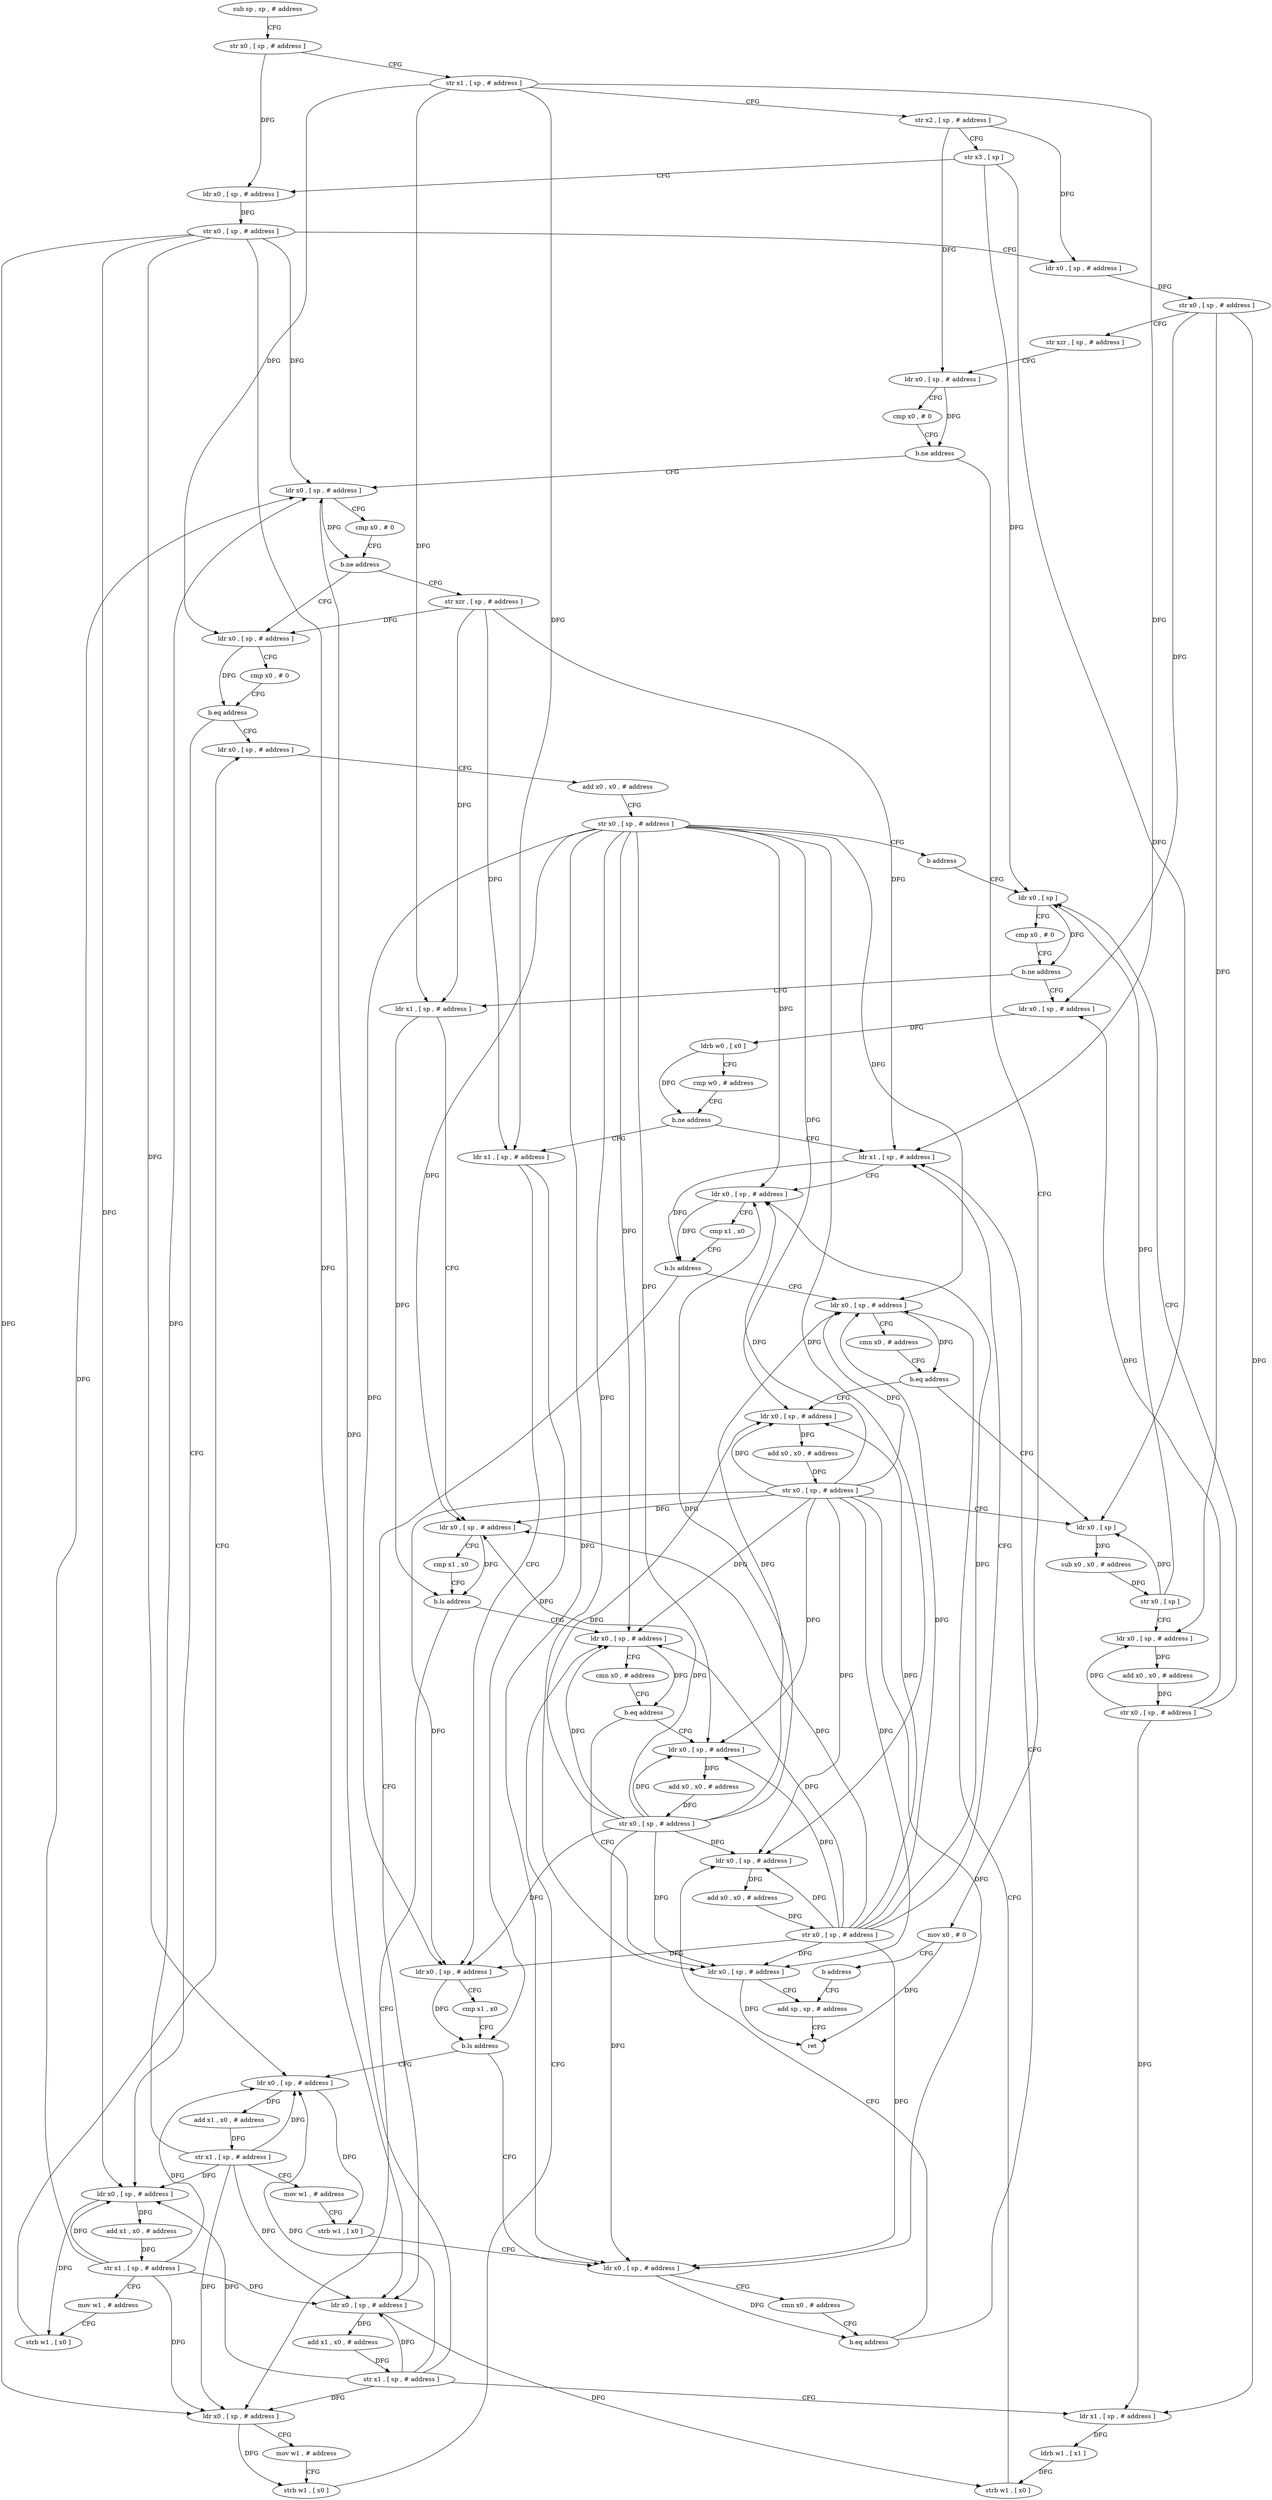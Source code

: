 digraph "func" {
"4351768" [label = "sub sp , sp , # address" ]
"4351772" [label = "str x0 , [ sp , # address ]" ]
"4351776" [label = "str x1 , [ sp , # address ]" ]
"4351780" [label = "str x2 , [ sp , # address ]" ]
"4351784" [label = "str x3 , [ sp ]" ]
"4351788" [label = "ldr x0 , [ sp , # address ]" ]
"4351792" [label = "str x0 , [ sp , # address ]" ]
"4351796" [label = "ldr x0 , [ sp , # address ]" ]
"4351800" [label = "str x0 , [ sp , # address ]" ]
"4351804" [label = "str xzr , [ sp , # address ]" ]
"4351808" [label = "ldr x0 , [ sp , # address ]" ]
"4351812" [label = "cmp x0 , # 0" ]
"4351816" [label = "b.ne address" ]
"4351828" [label = "ldr x0 , [ sp , # address ]" ]
"4351820" [label = "mov x0 , # 0" ]
"4351832" [label = "cmp x0 , # 0" ]
"4351836" [label = "b.ne address" ]
"4351844" [label = "ldr x0 , [ sp , # address ]" ]
"4351840" [label = "str xzr , [ sp , # address ]" ]
"4351824" [label = "b address" ]
"4352124" [label = "add sp , sp , # address" ]
"4351848" [label = "cmp x0 , # 0" ]
"4351852" [label = "b.eq address" ]
"4351876" [label = "ldr x0 , [ sp , # address ]" ]
"4351856" [label = "ldr x0 , [ sp , # address ]" ]
"4352128" [label = "ret" ]
"4351880" [label = "add x0 , x0 , # address" ]
"4351884" [label = "str x0 , [ sp , # address ]" ]
"4351888" [label = "b address" ]
"4352056" [label = "ldr x0 , [ sp ]" ]
"4351860" [label = "add x1 , x0 , # address" ]
"4351864" [label = "str x1 , [ sp , # address ]" ]
"4351868" [label = "mov w1 , # address" ]
"4351872" [label = "strb w1 , [ x0 ]" ]
"4352060" [label = "cmp x0 , # 0" ]
"4352064" [label = "b.ne address" ]
"4351892" [label = "ldr x0 , [ sp , # address ]" ]
"4352068" [label = "ldr x1 , [ sp , # address ]" ]
"4351896" [label = "ldrb w0 , [ x0 ]" ]
"4351900" [label = "cmp w0 , # address" ]
"4351904" [label = "b.ne address" ]
"4351968" [label = "ldr x1 , [ sp , # address ]" ]
"4351908" [label = "ldr x1 , [ sp , # address ]" ]
"4352072" [label = "ldr x0 , [ sp , # address ]" ]
"4352076" [label = "cmp x1 , x0" ]
"4352080" [label = "b.ls address" ]
"4352096" [label = "ldr x0 , [ sp , # address ]" ]
"4352084" [label = "ldr x0 , [ sp , # address ]" ]
"4351972" [label = "ldr x0 , [ sp , # address ]" ]
"4351976" [label = "cmp x1 , x0" ]
"4351980" [label = "b.ls address" ]
"4352008" [label = "ldr x0 , [ sp , # address ]" ]
"4351984" [label = "ldr x0 , [ sp , # address ]" ]
"4351912" [label = "ldr x0 , [ sp , # address ]" ]
"4351916" [label = "cmp x1 , x0" ]
"4351920" [label = "b.ls address" ]
"4351944" [label = "ldr x0 , [ sp , # address ]" ]
"4351924" [label = "ldr x0 , [ sp , # address ]" ]
"4352100" [label = "cmn x0 , # address" ]
"4352104" [label = "b.eq address" ]
"4352120" [label = "ldr x0 , [ sp , # address ]" ]
"4352108" [label = "ldr x0 , [ sp , # address ]" ]
"4352088" [label = "mov w1 , # address" ]
"4352092" [label = "strb w1 , [ x0 ]" ]
"4352012" [label = "cmn x0 , # address" ]
"4352016" [label = "b.eq address" ]
"4352032" [label = "ldr x0 , [ sp ]" ]
"4352020" [label = "ldr x0 , [ sp , # address ]" ]
"4351988" [label = "add x1 , x0 , # address" ]
"4351992" [label = "str x1 , [ sp , # address ]" ]
"4351996" [label = "ldr x1 , [ sp , # address ]" ]
"4352000" [label = "ldrb w1 , [ x1 ]" ]
"4352004" [label = "strb w1 , [ x0 ]" ]
"4351948" [label = "cmn x0 , # address" ]
"4351952" [label = "b.eq address" ]
"4351956" [label = "ldr x0 , [ sp , # address ]" ]
"4351928" [label = "add x1 , x0 , # address" ]
"4351932" [label = "str x1 , [ sp , # address ]" ]
"4351936" [label = "mov w1 , # address" ]
"4351940" [label = "strb w1 , [ x0 ]" ]
"4352112" [label = "add x0 , x0 , # address" ]
"4352116" [label = "str x0 , [ sp , # address ]" ]
"4352036" [label = "sub x0 , x0 , # address" ]
"4352040" [label = "str x0 , [ sp ]" ]
"4352044" [label = "ldr x0 , [ sp , # address ]" ]
"4352048" [label = "add x0 , x0 , # address" ]
"4352052" [label = "str x0 , [ sp , # address ]" ]
"4352024" [label = "add x0 , x0 , # address" ]
"4352028" [label = "str x0 , [ sp , # address ]" ]
"4351960" [label = "add x0 , x0 , # address" ]
"4351964" [label = "str x0 , [ sp , # address ]" ]
"4351768" -> "4351772" [ label = "CFG" ]
"4351772" -> "4351776" [ label = "CFG" ]
"4351772" -> "4351788" [ label = "DFG" ]
"4351776" -> "4351780" [ label = "CFG" ]
"4351776" -> "4351844" [ label = "DFG" ]
"4351776" -> "4352068" [ label = "DFG" ]
"4351776" -> "4351968" [ label = "DFG" ]
"4351776" -> "4351908" [ label = "DFG" ]
"4351780" -> "4351784" [ label = "CFG" ]
"4351780" -> "4351796" [ label = "DFG" ]
"4351780" -> "4351808" [ label = "DFG" ]
"4351784" -> "4351788" [ label = "CFG" ]
"4351784" -> "4352056" [ label = "DFG" ]
"4351784" -> "4352032" [ label = "DFG" ]
"4351788" -> "4351792" [ label = "DFG" ]
"4351792" -> "4351796" [ label = "CFG" ]
"4351792" -> "4351828" [ label = "DFG" ]
"4351792" -> "4351856" [ label = "DFG" ]
"4351792" -> "4352084" [ label = "DFG" ]
"4351792" -> "4351984" [ label = "DFG" ]
"4351792" -> "4351924" [ label = "DFG" ]
"4351796" -> "4351800" [ label = "DFG" ]
"4351800" -> "4351804" [ label = "CFG" ]
"4351800" -> "4351892" [ label = "DFG" ]
"4351800" -> "4351996" [ label = "DFG" ]
"4351800" -> "4352044" [ label = "DFG" ]
"4351804" -> "4351808" [ label = "CFG" ]
"4351808" -> "4351812" [ label = "CFG" ]
"4351808" -> "4351816" [ label = "DFG" ]
"4351812" -> "4351816" [ label = "CFG" ]
"4351816" -> "4351828" [ label = "CFG" ]
"4351816" -> "4351820" [ label = "CFG" ]
"4351828" -> "4351832" [ label = "CFG" ]
"4351828" -> "4351836" [ label = "DFG" ]
"4351820" -> "4351824" [ label = "CFG" ]
"4351820" -> "4352128" [ label = "DFG" ]
"4351832" -> "4351836" [ label = "CFG" ]
"4351836" -> "4351844" [ label = "CFG" ]
"4351836" -> "4351840" [ label = "CFG" ]
"4351844" -> "4351848" [ label = "CFG" ]
"4351844" -> "4351852" [ label = "DFG" ]
"4351840" -> "4351844" [ label = "DFG" ]
"4351840" -> "4352068" [ label = "DFG" ]
"4351840" -> "4351968" [ label = "DFG" ]
"4351840" -> "4351908" [ label = "DFG" ]
"4351824" -> "4352124" [ label = "CFG" ]
"4352124" -> "4352128" [ label = "CFG" ]
"4351848" -> "4351852" [ label = "CFG" ]
"4351852" -> "4351876" [ label = "CFG" ]
"4351852" -> "4351856" [ label = "CFG" ]
"4351876" -> "4351880" [ label = "CFG" ]
"4351856" -> "4351860" [ label = "DFG" ]
"4351856" -> "4351872" [ label = "DFG" ]
"4351880" -> "4351884" [ label = "CFG" ]
"4351884" -> "4351888" [ label = "CFG" ]
"4351884" -> "4352072" [ label = "DFG" ]
"4351884" -> "4351972" [ label = "DFG" ]
"4351884" -> "4351912" [ label = "DFG" ]
"4351884" -> "4352096" [ label = "DFG" ]
"4351884" -> "4352008" [ label = "DFG" ]
"4351884" -> "4351944" [ label = "DFG" ]
"4351884" -> "4352120" [ label = "DFG" ]
"4351884" -> "4352108" [ label = "DFG" ]
"4351884" -> "4352020" [ label = "DFG" ]
"4351884" -> "4351956" [ label = "DFG" ]
"4351888" -> "4352056" [ label = "CFG" ]
"4352056" -> "4352060" [ label = "CFG" ]
"4352056" -> "4352064" [ label = "DFG" ]
"4351860" -> "4351864" [ label = "DFG" ]
"4351864" -> "4351868" [ label = "CFG" ]
"4351864" -> "4351828" [ label = "DFG" ]
"4351864" -> "4351856" [ label = "DFG" ]
"4351864" -> "4352084" [ label = "DFG" ]
"4351864" -> "4351984" [ label = "DFG" ]
"4351864" -> "4351924" [ label = "DFG" ]
"4351868" -> "4351872" [ label = "CFG" ]
"4351872" -> "4351876" [ label = "CFG" ]
"4352060" -> "4352064" [ label = "CFG" ]
"4352064" -> "4351892" [ label = "CFG" ]
"4352064" -> "4352068" [ label = "CFG" ]
"4351892" -> "4351896" [ label = "DFG" ]
"4352068" -> "4352072" [ label = "CFG" ]
"4352068" -> "4352080" [ label = "DFG" ]
"4351896" -> "4351900" [ label = "CFG" ]
"4351896" -> "4351904" [ label = "DFG" ]
"4351900" -> "4351904" [ label = "CFG" ]
"4351904" -> "4351968" [ label = "CFG" ]
"4351904" -> "4351908" [ label = "CFG" ]
"4351968" -> "4351972" [ label = "CFG" ]
"4351968" -> "4351980" [ label = "DFG" ]
"4351908" -> "4351912" [ label = "CFG" ]
"4351908" -> "4351920" [ label = "DFG" ]
"4352072" -> "4352076" [ label = "CFG" ]
"4352072" -> "4352080" [ label = "DFG" ]
"4352076" -> "4352080" [ label = "CFG" ]
"4352080" -> "4352096" [ label = "CFG" ]
"4352080" -> "4352084" [ label = "CFG" ]
"4352096" -> "4352100" [ label = "CFG" ]
"4352096" -> "4352104" [ label = "DFG" ]
"4352084" -> "4352088" [ label = "CFG" ]
"4352084" -> "4352092" [ label = "DFG" ]
"4351972" -> "4351976" [ label = "CFG" ]
"4351972" -> "4351980" [ label = "DFG" ]
"4351976" -> "4351980" [ label = "CFG" ]
"4351980" -> "4352008" [ label = "CFG" ]
"4351980" -> "4351984" [ label = "CFG" ]
"4352008" -> "4352012" [ label = "CFG" ]
"4352008" -> "4352016" [ label = "DFG" ]
"4351984" -> "4351988" [ label = "DFG" ]
"4351984" -> "4352004" [ label = "DFG" ]
"4351912" -> "4351916" [ label = "CFG" ]
"4351912" -> "4351920" [ label = "DFG" ]
"4351916" -> "4351920" [ label = "CFG" ]
"4351920" -> "4351944" [ label = "CFG" ]
"4351920" -> "4351924" [ label = "CFG" ]
"4351944" -> "4351948" [ label = "CFG" ]
"4351944" -> "4351952" [ label = "DFG" ]
"4351924" -> "4351928" [ label = "DFG" ]
"4351924" -> "4351940" [ label = "DFG" ]
"4352100" -> "4352104" [ label = "CFG" ]
"4352104" -> "4352120" [ label = "CFG" ]
"4352104" -> "4352108" [ label = "CFG" ]
"4352120" -> "4352124" [ label = "CFG" ]
"4352120" -> "4352128" [ label = "DFG" ]
"4352108" -> "4352112" [ label = "DFG" ]
"4352088" -> "4352092" [ label = "CFG" ]
"4352092" -> "4352096" [ label = "CFG" ]
"4352012" -> "4352016" [ label = "CFG" ]
"4352016" -> "4352032" [ label = "CFG" ]
"4352016" -> "4352020" [ label = "CFG" ]
"4352032" -> "4352036" [ label = "DFG" ]
"4352020" -> "4352024" [ label = "DFG" ]
"4351988" -> "4351992" [ label = "DFG" ]
"4351992" -> "4351996" [ label = "CFG" ]
"4351992" -> "4351828" [ label = "DFG" ]
"4351992" -> "4351856" [ label = "DFG" ]
"4351992" -> "4352084" [ label = "DFG" ]
"4351992" -> "4351984" [ label = "DFG" ]
"4351992" -> "4351924" [ label = "DFG" ]
"4351996" -> "4352000" [ label = "DFG" ]
"4352000" -> "4352004" [ label = "DFG" ]
"4352004" -> "4352008" [ label = "CFG" ]
"4351948" -> "4351952" [ label = "CFG" ]
"4351952" -> "4351968" [ label = "CFG" ]
"4351952" -> "4351956" [ label = "CFG" ]
"4351956" -> "4351960" [ label = "DFG" ]
"4351928" -> "4351932" [ label = "DFG" ]
"4351932" -> "4351936" [ label = "CFG" ]
"4351932" -> "4351828" [ label = "DFG" ]
"4351932" -> "4351856" [ label = "DFG" ]
"4351932" -> "4352084" [ label = "DFG" ]
"4351932" -> "4351984" [ label = "DFG" ]
"4351932" -> "4351924" [ label = "DFG" ]
"4351936" -> "4351940" [ label = "CFG" ]
"4351940" -> "4351944" [ label = "CFG" ]
"4352112" -> "4352116" [ label = "DFG" ]
"4352116" -> "4352120" [ label = "DFG" ]
"4352116" -> "4352072" [ label = "DFG" ]
"4352116" -> "4351972" [ label = "DFG" ]
"4352116" -> "4351912" [ label = "DFG" ]
"4352116" -> "4352096" [ label = "DFG" ]
"4352116" -> "4352008" [ label = "DFG" ]
"4352116" -> "4351944" [ label = "DFG" ]
"4352116" -> "4352108" [ label = "DFG" ]
"4352116" -> "4352020" [ label = "DFG" ]
"4352116" -> "4351956" [ label = "DFG" ]
"4352036" -> "4352040" [ label = "DFG" ]
"4352040" -> "4352044" [ label = "CFG" ]
"4352040" -> "4352056" [ label = "DFG" ]
"4352040" -> "4352032" [ label = "DFG" ]
"4352044" -> "4352048" [ label = "DFG" ]
"4352048" -> "4352052" [ label = "DFG" ]
"4352052" -> "4352056" [ label = "CFG" ]
"4352052" -> "4351892" [ label = "DFG" ]
"4352052" -> "4351996" [ label = "DFG" ]
"4352052" -> "4352044" [ label = "DFG" ]
"4352024" -> "4352028" [ label = "DFG" ]
"4352028" -> "4352032" [ label = "CFG" ]
"4352028" -> "4352072" [ label = "DFG" ]
"4352028" -> "4351972" [ label = "DFG" ]
"4352028" -> "4351912" [ label = "DFG" ]
"4352028" -> "4352096" [ label = "DFG" ]
"4352028" -> "4352008" [ label = "DFG" ]
"4352028" -> "4351944" [ label = "DFG" ]
"4352028" -> "4352120" [ label = "DFG" ]
"4352028" -> "4352108" [ label = "DFG" ]
"4352028" -> "4352020" [ label = "DFG" ]
"4352028" -> "4351956" [ label = "DFG" ]
"4351960" -> "4351964" [ label = "DFG" ]
"4351964" -> "4351968" [ label = "CFG" ]
"4351964" -> "4352072" [ label = "DFG" ]
"4351964" -> "4351972" [ label = "DFG" ]
"4351964" -> "4351912" [ label = "DFG" ]
"4351964" -> "4352096" [ label = "DFG" ]
"4351964" -> "4352008" [ label = "DFG" ]
"4351964" -> "4351944" [ label = "DFG" ]
"4351964" -> "4352120" [ label = "DFG" ]
"4351964" -> "4352108" [ label = "DFG" ]
"4351964" -> "4352020" [ label = "DFG" ]
"4351964" -> "4351956" [ label = "DFG" ]
}
